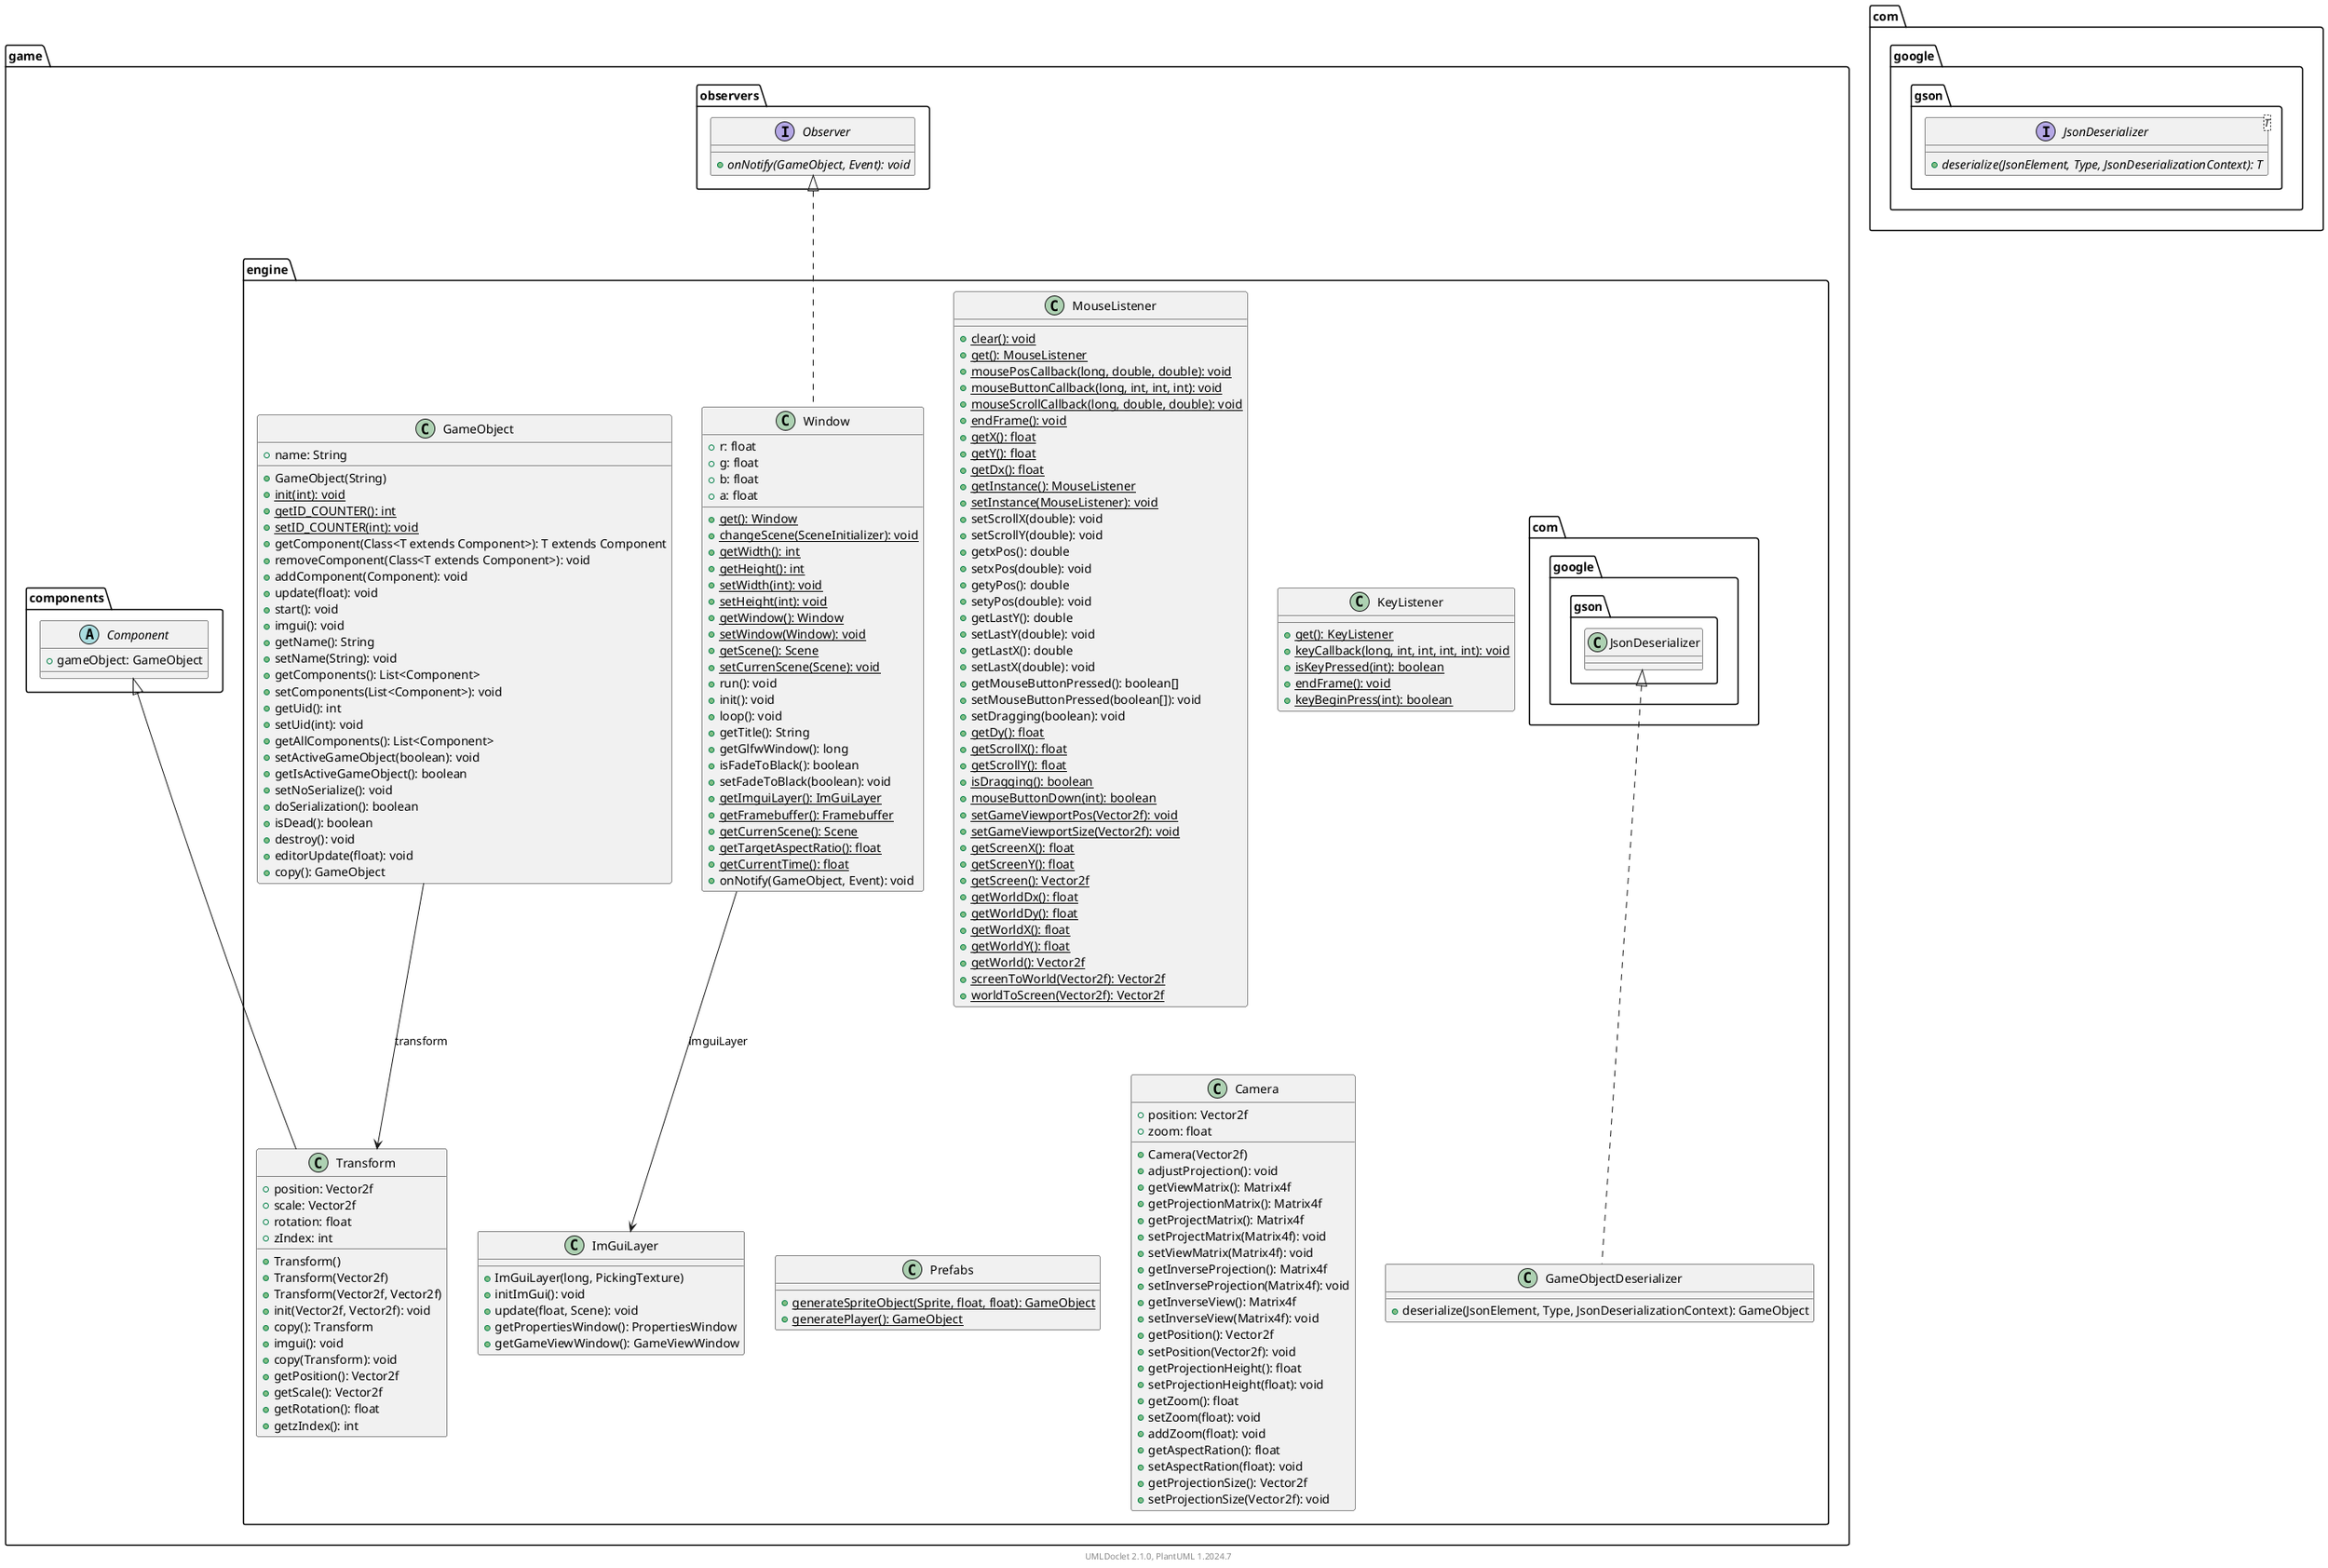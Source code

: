 @startuml
    namespace game.engine {

        class MouseListener [[MouseListener.html]] {
            {static} +clear(): void
            {static} +get(): MouseListener
            {static} +mousePosCallback(long, double, double): void
            {static} +mouseButtonCallback(long, int, int, int): void
            {static} +mouseScrollCallback(long, double, double): void
            {static} +endFrame(): void
            {static} +getX(): float
            {static} +getY(): float
            {static} +getDx(): float
            {static} +getInstance(): MouseListener
            {static} +setInstance(MouseListener): void
            +setScrollX(double): void
            +setScrollY(double): void
            +getxPos(): double
            +setxPos(double): void
            +getyPos(): double
            +setyPos(double): void
            +getLastY(): double
            +setLastY(double): void
            +getLastX(): double
            +setLastX(double): void
            +getMouseButtonPressed(): boolean[]
            +setMouseButtonPressed(boolean[]): void
            +setDragging(boolean): void
            {static} +getDy(): float
            {static} +getScrollX(): float
            {static} +getScrollY(): float
            {static} +isDragging(): boolean
            {static} +mouseButtonDown(int): boolean
            {static} +setGameViewportPos(Vector2f): void
            {static} +setGameViewportSize(Vector2f): void
            {static} +getScreenX(): float
            {static} +getScreenY(): float
            {static} +getScreen(): Vector2f
            {static} +getWorldDx(): float
            {static} +getWorldDy(): float
            {static} +getWorldX(): float
            {static} +getWorldY(): float
            {static} +getWorld(): Vector2f
            {static} +screenToWorld(Vector2f): Vector2f
            {static} +worldToScreen(Vector2f): Vector2f
        }

        class Window [[Window.html]] {
            +r: float
            +g: float
            +b: float
            +a: float
            {static} +get(): Window
            {static} +changeScene(SceneInitializer): void
            {static} +getWidth(): int
            {static} +getHeight(): int
            {static} +setWidth(int): void
            {static} +setHeight(int): void
            {static} +getWindow(): Window
            {static} +setWindow(Window): void
            {static} +getScene(): Scene
            {static} +setCurrenScene(Scene): void
            +run(): void
            +init(): void
            +loop(): void
            +getTitle(): String
            +getGlfwWindow(): long
            +isFadeToBlack(): boolean
            +setFadeToBlack(boolean): void
            {static} +getImguiLayer(): ImGuiLayer
            {static} +getFramebuffer(): Framebuffer
            {static} +getCurrenScene(): Scene
            {static} +getTargetAspectRatio(): float
            {static} +getCurrentTime(): float
            +onNotify(GameObject, Event): void
        }

        class Transform [[Transform.html]] {
            +position: Vector2f
            +scale: Vector2f
            +rotation: float
            +zIndex: int
            +Transform()
            +Transform(Vector2f)
            +Transform(Vector2f, Vector2f)
            +init(Vector2f, Vector2f): void
            +copy(): Transform
            +imgui(): void
            +copy(Transform): void
            +getPosition(): Vector2f
            +getScale(): Vector2f
            +getRotation(): float
            +getzIndex(): int
        }

        class KeyListener [[KeyListener.html]] {
            {static} +get(): KeyListener
            {static} +keyCallback(long, int, int, int, int): void
            {static} +isKeyPressed(int): boolean
            {static} +endFrame(): void
            {static} +keyBeginPress(int): boolean
        }

        class Prefabs [[Prefabs.html]] {
            {static} +generateSpriteObject(Sprite, float, float): GameObject
            {static} +generatePlayer(): GameObject
        }

        class ImGuiLayer [[ImGuiLayer.html]] {
            +ImGuiLayer(long, PickingTexture)
            +initImGui(): void
            +update(float, Scene): void
            +getPropertiesWindow(): PropertiesWindow
            +getGameViewWindow(): GameViewWindow
        }

        class GameObject [[GameObject.html]] {
            +name: String
            +GameObject(String)
            {static} +init(int): void
            {static} +getID_COUNTER(): int
            {static} +setID_COUNTER(int): void
            +getComponent(Class<T extends Component>): T extends Component
            +removeComponent(Class<T extends Component>): void
            +addComponent(Component): void
            +update(float): void
            +start(): void
            +imgui(): void
            +getName(): String
            +setName(String): void
            +getComponents(): List<Component>
            +setComponents(List<Component>): void
            +getUid(): int
            +setUid(int): void
            +getAllComponents(): List<Component>
            +setActiveGameObject(boolean): void
            +getIsActiveGameObject(): boolean
            +setNoSerialize(): void
            +doSerialization(): boolean
            +isDead(): boolean
            +destroy(): void
            +editorUpdate(float): void
            +copy(): GameObject
        }

        class Camera [[Camera.html]] {
            +position: Vector2f
            +zoom: float
            +Camera(Vector2f)
            +adjustProjection(): void
            +getViewMatrix(): Matrix4f
            +getProjectionMatrix(): Matrix4f
            +getProjectMatrix(): Matrix4f
            +setProjectMatrix(Matrix4f): void
            +setViewMatrix(Matrix4f): void
            +getInverseProjection(): Matrix4f
            +setInverseProjection(Matrix4f): void
            +getInverseView(): Matrix4f
            +setInverseView(Matrix4f): void
            +getPosition(): Vector2f
            +setPosition(Vector2f): void
            +getProjectionHeight(): float
            +setProjectionHeight(float): void
            +getZoom(): float
            +setZoom(float): void
            +addZoom(float): void
            +getAspectRation(): float
            +setAspectRation(float): void
            +getProjectionSize(): Vector2f
            +setProjectionSize(Vector2f): void
        }

        class GameObjectDeserializer [[GameObjectDeserializer.html]] {
            +deserialize(JsonElement, Type, JsonDeserializationContext): GameObject
        }

        game.observers.Observer <|.. Window
        Window --> ImGuiLayer: imguiLayer
        game.components.Component <|-- Transform
        GameObject --> Transform: transform
        com.google.gson.JsonDeserializer <|.. GameObjectDeserializer
    }

    namespace game.observers {
        interface Observer [[../observers/Observer.html]] {
            {abstract} +onNotify(GameObject, Event): void
        }
    }

    namespace game.components {
        abstract class Component [[../components/Component.html]] {
            +gameObject: GameObject
        }
    }

    namespace com.google.gson {
        interface JsonDeserializer<T> {
            {abstract} +deserialize(JsonElement, Type, JsonDeserializationContext): T
        }
    }

    center footer UMLDoclet 2.1.0, PlantUML %version()
@enduml
